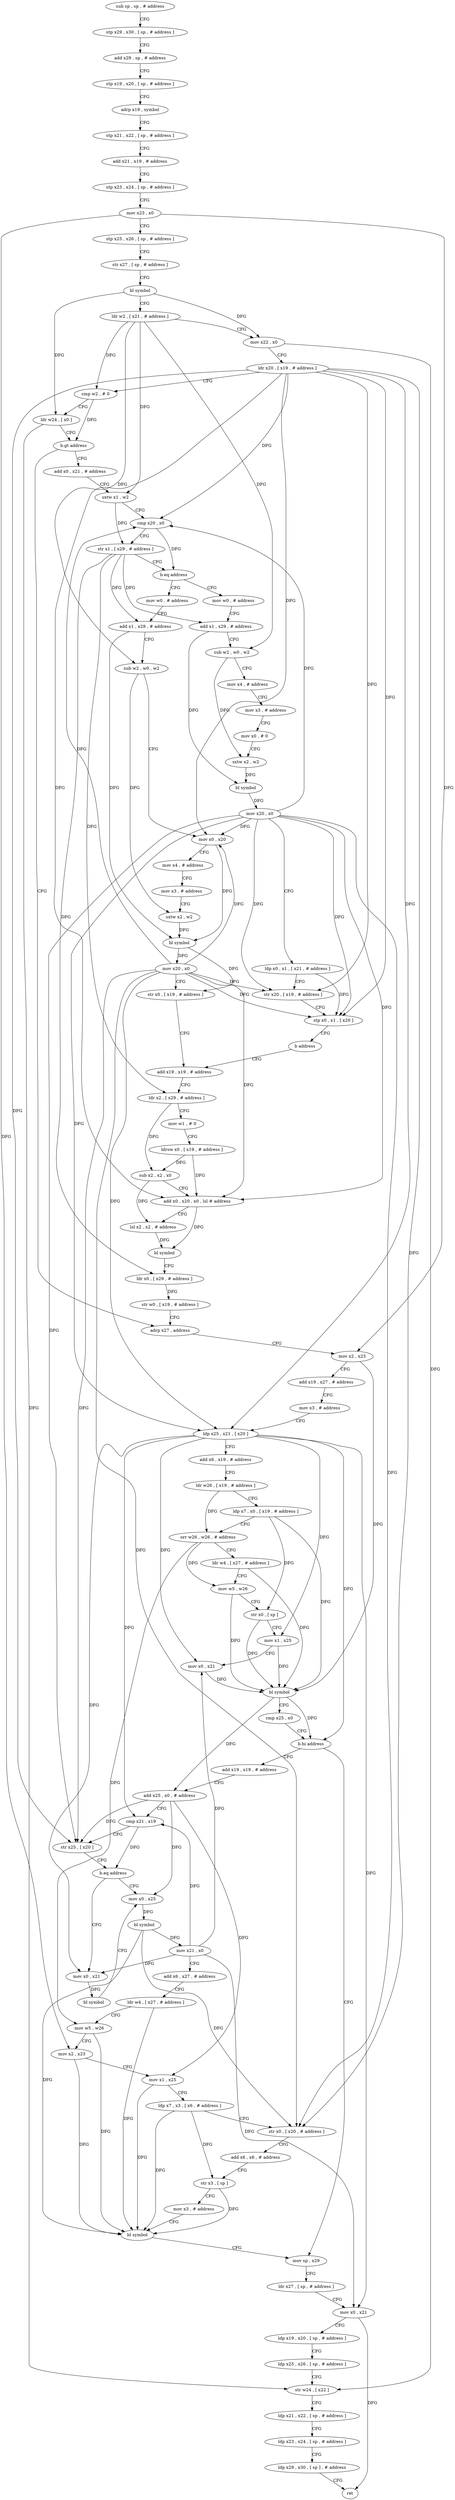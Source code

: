 digraph "func" {
"4347888" [label = "sub sp , sp , # address" ]
"4347892" [label = "stp x29 , x30 , [ sp , # address ]" ]
"4347896" [label = "add x29 , sp , # address" ]
"4347900" [label = "stp x19 , x20 , [ sp , # address ]" ]
"4347904" [label = "adrp x19 , symbol" ]
"4347908" [label = "stp x21 , x22 , [ sp , # address ]" ]
"4347912" [label = "add x21 , x19 , # address" ]
"4347916" [label = "stp x23 , x24 , [ sp , # address ]" ]
"4347920" [label = "mov x23 , x0" ]
"4347924" [label = "stp x25 , x26 , [ sp , # address ]" ]
"4347928" [label = "str x27 , [ sp , # address ]" ]
"4347932" [label = "bl symbol" ]
"4347936" [label = "ldr w2 , [ x21 , # address ]" ]
"4347940" [label = "mov x22 , x0" ]
"4347944" [label = "ldr x20 , [ x19 , # address ]" ]
"4347948" [label = "cmp w2 , # 0" ]
"4347952" [label = "ldr w24 , [ x0 ]" ]
"4347956" [label = "b.gt address" ]
"4348060" [label = "adrp x27 , address" ]
"4347960" [label = "add x0 , x21 , # address" ]
"4348064" [label = "mov x2 , x23" ]
"4348068" [label = "add x19 , x27 , # address" ]
"4348072" [label = "mov x3 , # address" ]
"4348076" [label = "ldp x25 , x21 , [ x20 ]" ]
"4348080" [label = "add x6 , x19 , # address" ]
"4348084" [label = "ldr w26 , [ x19 , # address ]" ]
"4348088" [label = "ldp x7 , x0 , [ x19 , # address ]" ]
"4348092" [label = "orr w26 , w26 , # address" ]
"4348096" [label = "ldr w4 , [ x27 , # address ]" ]
"4348100" [label = "mov w5 , w26" ]
"4348104" [label = "str x0 , [ sp ]" ]
"4348108" [label = "mov x1 , x25" ]
"4348112" [label = "mov x0 , x21" ]
"4348116" [label = "bl symbol" ]
"4348120" [label = "cmp x25 , x0" ]
"4348124" [label = "b.hi address" ]
"4348212" [label = "mov sp , x29" ]
"4348128" [label = "add x19 , x19 , # address" ]
"4347964" [label = "sxtw x1 , w2" ]
"4347968" [label = "cmp x20 , x0" ]
"4347972" [label = "str x1 , [ x29 , # address ]" ]
"4347976" [label = "b.eq address" ]
"4348256" [label = "mov w0 , # address" ]
"4347980" [label = "mov w0 , # address" ]
"4348216" [label = "ldr x27 , [ sp , # address ]" ]
"4348220" [label = "mov x0 , x21" ]
"4348224" [label = "ldp x19 , x20 , [ sp , # address ]" ]
"4348228" [label = "ldp x25 , x26 , [ sp , # address ]" ]
"4348232" [label = "str w24 , [ x22 ]" ]
"4348236" [label = "ldp x21 , x22 , [ sp , # address ]" ]
"4348240" [label = "ldp x23 , x24 , [ sp , # address ]" ]
"4348244" [label = "ldp x29 , x30 , [ sp ] , # address" ]
"4348248" [label = "ret" ]
"4348132" [label = "add x25 , x0 , # address" ]
"4348136" [label = "cmp x21 , x19" ]
"4348140" [label = "str x25 , [ x20 ]" ]
"4348144" [label = "b.eq address" ]
"4348156" [label = "mov x0 , x25" ]
"4348148" [label = "mov x0 , x21" ]
"4348260" [label = "add x1 , x29 , # address" ]
"4348264" [label = "sub w2 , w0 , w2" ]
"4348268" [label = "mov x4 , # address" ]
"4348272" [label = "mov x3 , # address" ]
"4348276" [label = "mov x0 , # 0" ]
"4348280" [label = "sxtw x2 , w2" ]
"4348284" [label = "bl symbol" ]
"4348288" [label = "mov x20 , x0" ]
"4348292" [label = "ldp x0 , x1 , [ x21 , # address ]" ]
"4348296" [label = "str x20 , [ x19 , # address ]" ]
"4348300" [label = "stp x0 , x1 , [ x20 ]" ]
"4348304" [label = "b address" ]
"4348020" [label = "add x19 , x19 , # address" ]
"4347984" [label = "add x1 , x29 , # address" ]
"4347988" [label = "sub w2 , w0 , w2" ]
"4347992" [label = "mov x0 , x20" ]
"4347996" [label = "mov x4 , # address" ]
"4348000" [label = "mov x3 , # address" ]
"4348004" [label = "sxtw x2 , w2" ]
"4348008" [label = "bl symbol" ]
"4348012" [label = "mov x20 , x0" ]
"4348016" [label = "str x0 , [ x19 , # address ]" ]
"4348160" [label = "bl symbol" ]
"4348164" [label = "mov x21 , x0" ]
"4348168" [label = "add x6 , x27 , # address" ]
"4348172" [label = "ldr w4 , [ x27 , # address ]" ]
"4348176" [label = "mov w5 , w26" ]
"4348180" [label = "mov x2 , x23" ]
"4348184" [label = "mov x1 , x25" ]
"4348188" [label = "ldp x7 , x3 , [ x6 , # address ]" ]
"4348192" [label = "str x0 , [ x20 , # address ]" ]
"4348196" [label = "add x6 , x6 , # address" ]
"4348200" [label = "str x3 , [ sp ]" ]
"4348204" [label = "mov x3 , # address" ]
"4348208" [label = "bl symbol" ]
"4348152" [label = "bl symbol" ]
"4348024" [label = "ldr x2 , [ x29 , # address ]" ]
"4348028" [label = "mov w1 , # 0" ]
"4348032" [label = "ldrsw x0 , [ x19 , # address ]" ]
"4348036" [label = "sub x2 , x2 , x0" ]
"4348040" [label = "add x0 , x20 , x0 , lsl # address" ]
"4348044" [label = "lsl x2 , x2 , # address" ]
"4348048" [label = "bl symbol" ]
"4348052" [label = "ldr x0 , [ x29 , # address ]" ]
"4348056" [label = "str w0 , [ x19 , # address ]" ]
"4347888" -> "4347892" [ label = "CFG" ]
"4347892" -> "4347896" [ label = "CFG" ]
"4347896" -> "4347900" [ label = "CFG" ]
"4347900" -> "4347904" [ label = "CFG" ]
"4347904" -> "4347908" [ label = "CFG" ]
"4347908" -> "4347912" [ label = "CFG" ]
"4347912" -> "4347916" [ label = "CFG" ]
"4347916" -> "4347920" [ label = "CFG" ]
"4347920" -> "4347924" [ label = "CFG" ]
"4347920" -> "4348064" [ label = "DFG" ]
"4347920" -> "4348180" [ label = "DFG" ]
"4347924" -> "4347928" [ label = "CFG" ]
"4347928" -> "4347932" [ label = "CFG" ]
"4347932" -> "4347936" [ label = "CFG" ]
"4347932" -> "4347940" [ label = "DFG" ]
"4347932" -> "4347952" [ label = "DFG" ]
"4347936" -> "4347940" [ label = "CFG" ]
"4347936" -> "4347948" [ label = "DFG" ]
"4347936" -> "4347964" [ label = "DFG" ]
"4347936" -> "4348264" [ label = "DFG" ]
"4347936" -> "4347988" [ label = "DFG" ]
"4347940" -> "4347944" [ label = "CFG" ]
"4347940" -> "4348232" [ label = "DFG" ]
"4347944" -> "4347948" [ label = "CFG" ]
"4347944" -> "4348076" [ label = "DFG" ]
"4347944" -> "4347968" [ label = "DFG" ]
"4347944" -> "4348140" [ label = "DFG" ]
"4347944" -> "4348296" [ label = "DFG" ]
"4347944" -> "4348300" [ label = "DFG" ]
"4347944" -> "4347992" [ label = "DFG" ]
"4347944" -> "4348192" [ label = "DFG" ]
"4347944" -> "4348040" [ label = "DFG" ]
"4347948" -> "4347952" [ label = "CFG" ]
"4347948" -> "4347956" [ label = "DFG" ]
"4347952" -> "4347956" [ label = "CFG" ]
"4347952" -> "4348232" [ label = "DFG" ]
"4347956" -> "4348060" [ label = "CFG" ]
"4347956" -> "4347960" [ label = "CFG" ]
"4348060" -> "4348064" [ label = "CFG" ]
"4347960" -> "4347964" [ label = "CFG" ]
"4348064" -> "4348068" [ label = "CFG" ]
"4348064" -> "4348116" [ label = "DFG" ]
"4348068" -> "4348072" [ label = "CFG" ]
"4348072" -> "4348076" [ label = "CFG" ]
"4348076" -> "4348080" [ label = "CFG" ]
"4348076" -> "4348108" [ label = "DFG" ]
"4348076" -> "4348124" [ label = "DFG" ]
"4348076" -> "4348112" [ label = "DFG" ]
"4348076" -> "4348220" [ label = "DFG" ]
"4348076" -> "4348136" [ label = "DFG" ]
"4348076" -> "4348148" [ label = "DFG" ]
"4348080" -> "4348084" [ label = "CFG" ]
"4348084" -> "4348088" [ label = "CFG" ]
"4348084" -> "4348092" [ label = "DFG" ]
"4348088" -> "4348092" [ label = "CFG" ]
"4348088" -> "4348116" [ label = "DFG" ]
"4348088" -> "4348104" [ label = "DFG" ]
"4348092" -> "4348096" [ label = "CFG" ]
"4348092" -> "4348100" [ label = "DFG" ]
"4348092" -> "4348176" [ label = "DFG" ]
"4348096" -> "4348100" [ label = "CFG" ]
"4348096" -> "4348116" [ label = "DFG" ]
"4348100" -> "4348104" [ label = "CFG" ]
"4348100" -> "4348116" [ label = "DFG" ]
"4348104" -> "4348108" [ label = "CFG" ]
"4348104" -> "4348116" [ label = "DFG" ]
"4348108" -> "4348112" [ label = "CFG" ]
"4348108" -> "4348116" [ label = "DFG" ]
"4348112" -> "4348116" [ label = "DFG" ]
"4348116" -> "4348120" [ label = "CFG" ]
"4348116" -> "4348124" [ label = "DFG" ]
"4348116" -> "4348132" [ label = "DFG" ]
"4348120" -> "4348124" [ label = "CFG" ]
"4348124" -> "4348212" [ label = "CFG" ]
"4348124" -> "4348128" [ label = "CFG" ]
"4348212" -> "4348216" [ label = "CFG" ]
"4348128" -> "4348132" [ label = "CFG" ]
"4347964" -> "4347968" [ label = "CFG" ]
"4347964" -> "4347972" [ label = "DFG" ]
"4347968" -> "4347972" [ label = "CFG" ]
"4347968" -> "4347976" [ label = "DFG" ]
"4347972" -> "4347976" [ label = "CFG" ]
"4347972" -> "4348024" [ label = "DFG" ]
"4347972" -> "4348052" [ label = "DFG" ]
"4347972" -> "4348260" [ label = "DFG" ]
"4347972" -> "4347984" [ label = "DFG" ]
"4347976" -> "4348256" [ label = "CFG" ]
"4347976" -> "4347980" [ label = "CFG" ]
"4348256" -> "4348260" [ label = "CFG" ]
"4347980" -> "4347984" [ label = "CFG" ]
"4348216" -> "4348220" [ label = "CFG" ]
"4348220" -> "4348224" [ label = "CFG" ]
"4348220" -> "4348248" [ label = "DFG" ]
"4348224" -> "4348228" [ label = "CFG" ]
"4348228" -> "4348232" [ label = "CFG" ]
"4348232" -> "4348236" [ label = "CFG" ]
"4348236" -> "4348240" [ label = "CFG" ]
"4348240" -> "4348244" [ label = "CFG" ]
"4348244" -> "4348248" [ label = "CFG" ]
"4348132" -> "4348136" [ label = "CFG" ]
"4348132" -> "4348140" [ label = "DFG" ]
"4348132" -> "4348156" [ label = "DFG" ]
"4348132" -> "4348184" [ label = "DFG" ]
"4348136" -> "4348140" [ label = "CFG" ]
"4348136" -> "4348144" [ label = "DFG" ]
"4348140" -> "4348144" [ label = "CFG" ]
"4348144" -> "4348156" [ label = "CFG" ]
"4348144" -> "4348148" [ label = "CFG" ]
"4348156" -> "4348160" [ label = "DFG" ]
"4348148" -> "4348152" [ label = "DFG" ]
"4348260" -> "4348264" [ label = "CFG" ]
"4348260" -> "4348284" [ label = "DFG" ]
"4348264" -> "4348268" [ label = "CFG" ]
"4348264" -> "4348280" [ label = "DFG" ]
"4348268" -> "4348272" [ label = "CFG" ]
"4348272" -> "4348276" [ label = "CFG" ]
"4348276" -> "4348280" [ label = "CFG" ]
"4348280" -> "4348284" [ label = "DFG" ]
"4348284" -> "4348288" [ label = "DFG" ]
"4348288" -> "4348292" [ label = "CFG" ]
"4348288" -> "4348076" [ label = "DFG" ]
"4348288" -> "4347968" [ label = "DFG" ]
"4348288" -> "4348140" [ label = "DFG" ]
"4348288" -> "4348296" [ label = "DFG" ]
"4348288" -> "4348300" [ label = "DFG" ]
"4348288" -> "4347992" [ label = "DFG" ]
"4348288" -> "4348192" [ label = "DFG" ]
"4348288" -> "4348040" [ label = "DFG" ]
"4348292" -> "4348296" [ label = "CFG" ]
"4348292" -> "4348300" [ label = "DFG" ]
"4348296" -> "4348300" [ label = "CFG" ]
"4348300" -> "4348304" [ label = "CFG" ]
"4348304" -> "4348020" [ label = "CFG" ]
"4348020" -> "4348024" [ label = "CFG" ]
"4347984" -> "4347988" [ label = "CFG" ]
"4347984" -> "4348008" [ label = "DFG" ]
"4347988" -> "4347992" [ label = "CFG" ]
"4347988" -> "4348004" [ label = "DFG" ]
"4347992" -> "4347996" [ label = "CFG" ]
"4347992" -> "4348008" [ label = "DFG" ]
"4347996" -> "4348000" [ label = "CFG" ]
"4348000" -> "4348004" [ label = "CFG" ]
"4348004" -> "4348008" [ label = "DFG" ]
"4348008" -> "4348012" [ label = "DFG" ]
"4348008" -> "4348016" [ label = "DFG" ]
"4348012" -> "4348016" [ label = "CFG" ]
"4348012" -> "4348076" [ label = "DFG" ]
"4348012" -> "4347968" [ label = "DFG" ]
"4348012" -> "4348296" [ label = "DFG" ]
"4348012" -> "4347992" [ label = "DFG" ]
"4348012" -> "4348140" [ label = "DFG" ]
"4348012" -> "4348300" [ label = "DFG" ]
"4348012" -> "4348192" [ label = "DFG" ]
"4348012" -> "4348040" [ label = "DFG" ]
"4348016" -> "4348020" [ label = "CFG" ]
"4348160" -> "4348164" [ label = "DFG" ]
"4348160" -> "4348192" [ label = "DFG" ]
"4348160" -> "4348208" [ label = "DFG" ]
"4348164" -> "4348168" [ label = "CFG" ]
"4348164" -> "4348112" [ label = "DFG" ]
"4348164" -> "4348220" [ label = "DFG" ]
"4348164" -> "4348136" [ label = "DFG" ]
"4348164" -> "4348148" [ label = "DFG" ]
"4348168" -> "4348172" [ label = "CFG" ]
"4348172" -> "4348176" [ label = "CFG" ]
"4348172" -> "4348208" [ label = "DFG" ]
"4348176" -> "4348180" [ label = "CFG" ]
"4348176" -> "4348208" [ label = "DFG" ]
"4348180" -> "4348184" [ label = "CFG" ]
"4348180" -> "4348208" [ label = "DFG" ]
"4348184" -> "4348188" [ label = "CFG" ]
"4348184" -> "4348208" [ label = "DFG" ]
"4348188" -> "4348192" [ label = "CFG" ]
"4348188" -> "4348208" [ label = "DFG" ]
"4348188" -> "4348200" [ label = "DFG" ]
"4348192" -> "4348196" [ label = "CFG" ]
"4348196" -> "4348200" [ label = "CFG" ]
"4348200" -> "4348204" [ label = "CFG" ]
"4348200" -> "4348208" [ label = "DFG" ]
"4348204" -> "4348208" [ label = "CFG" ]
"4348208" -> "4348212" [ label = "CFG" ]
"4348152" -> "4348156" [ label = "CFG" ]
"4348024" -> "4348028" [ label = "CFG" ]
"4348024" -> "4348036" [ label = "DFG" ]
"4348028" -> "4348032" [ label = "CFG" ]
"4348032" -> "4348036" [ label = "DFG" ]
"4348032" -> "4348040" [ label = "DFG" ]
"4348036" -> "4348040" [ label = "CFG" ]
"4348036" -> "4348044" [ label = "DFG" ]
"4348040" -> "4348044" [ label = "CFG" ]
"4348040" -> "4348048" [ label = "DFG" ]
"4348044" -> "4348048" [ label = "DFG" ]
"4348048" -> "4348052" [ label = "CFG" ]
"4348052" -> "4348056" [ label = "DFG" ]
"4348056" -> "4348060" [ label = "CFG" ]
}
